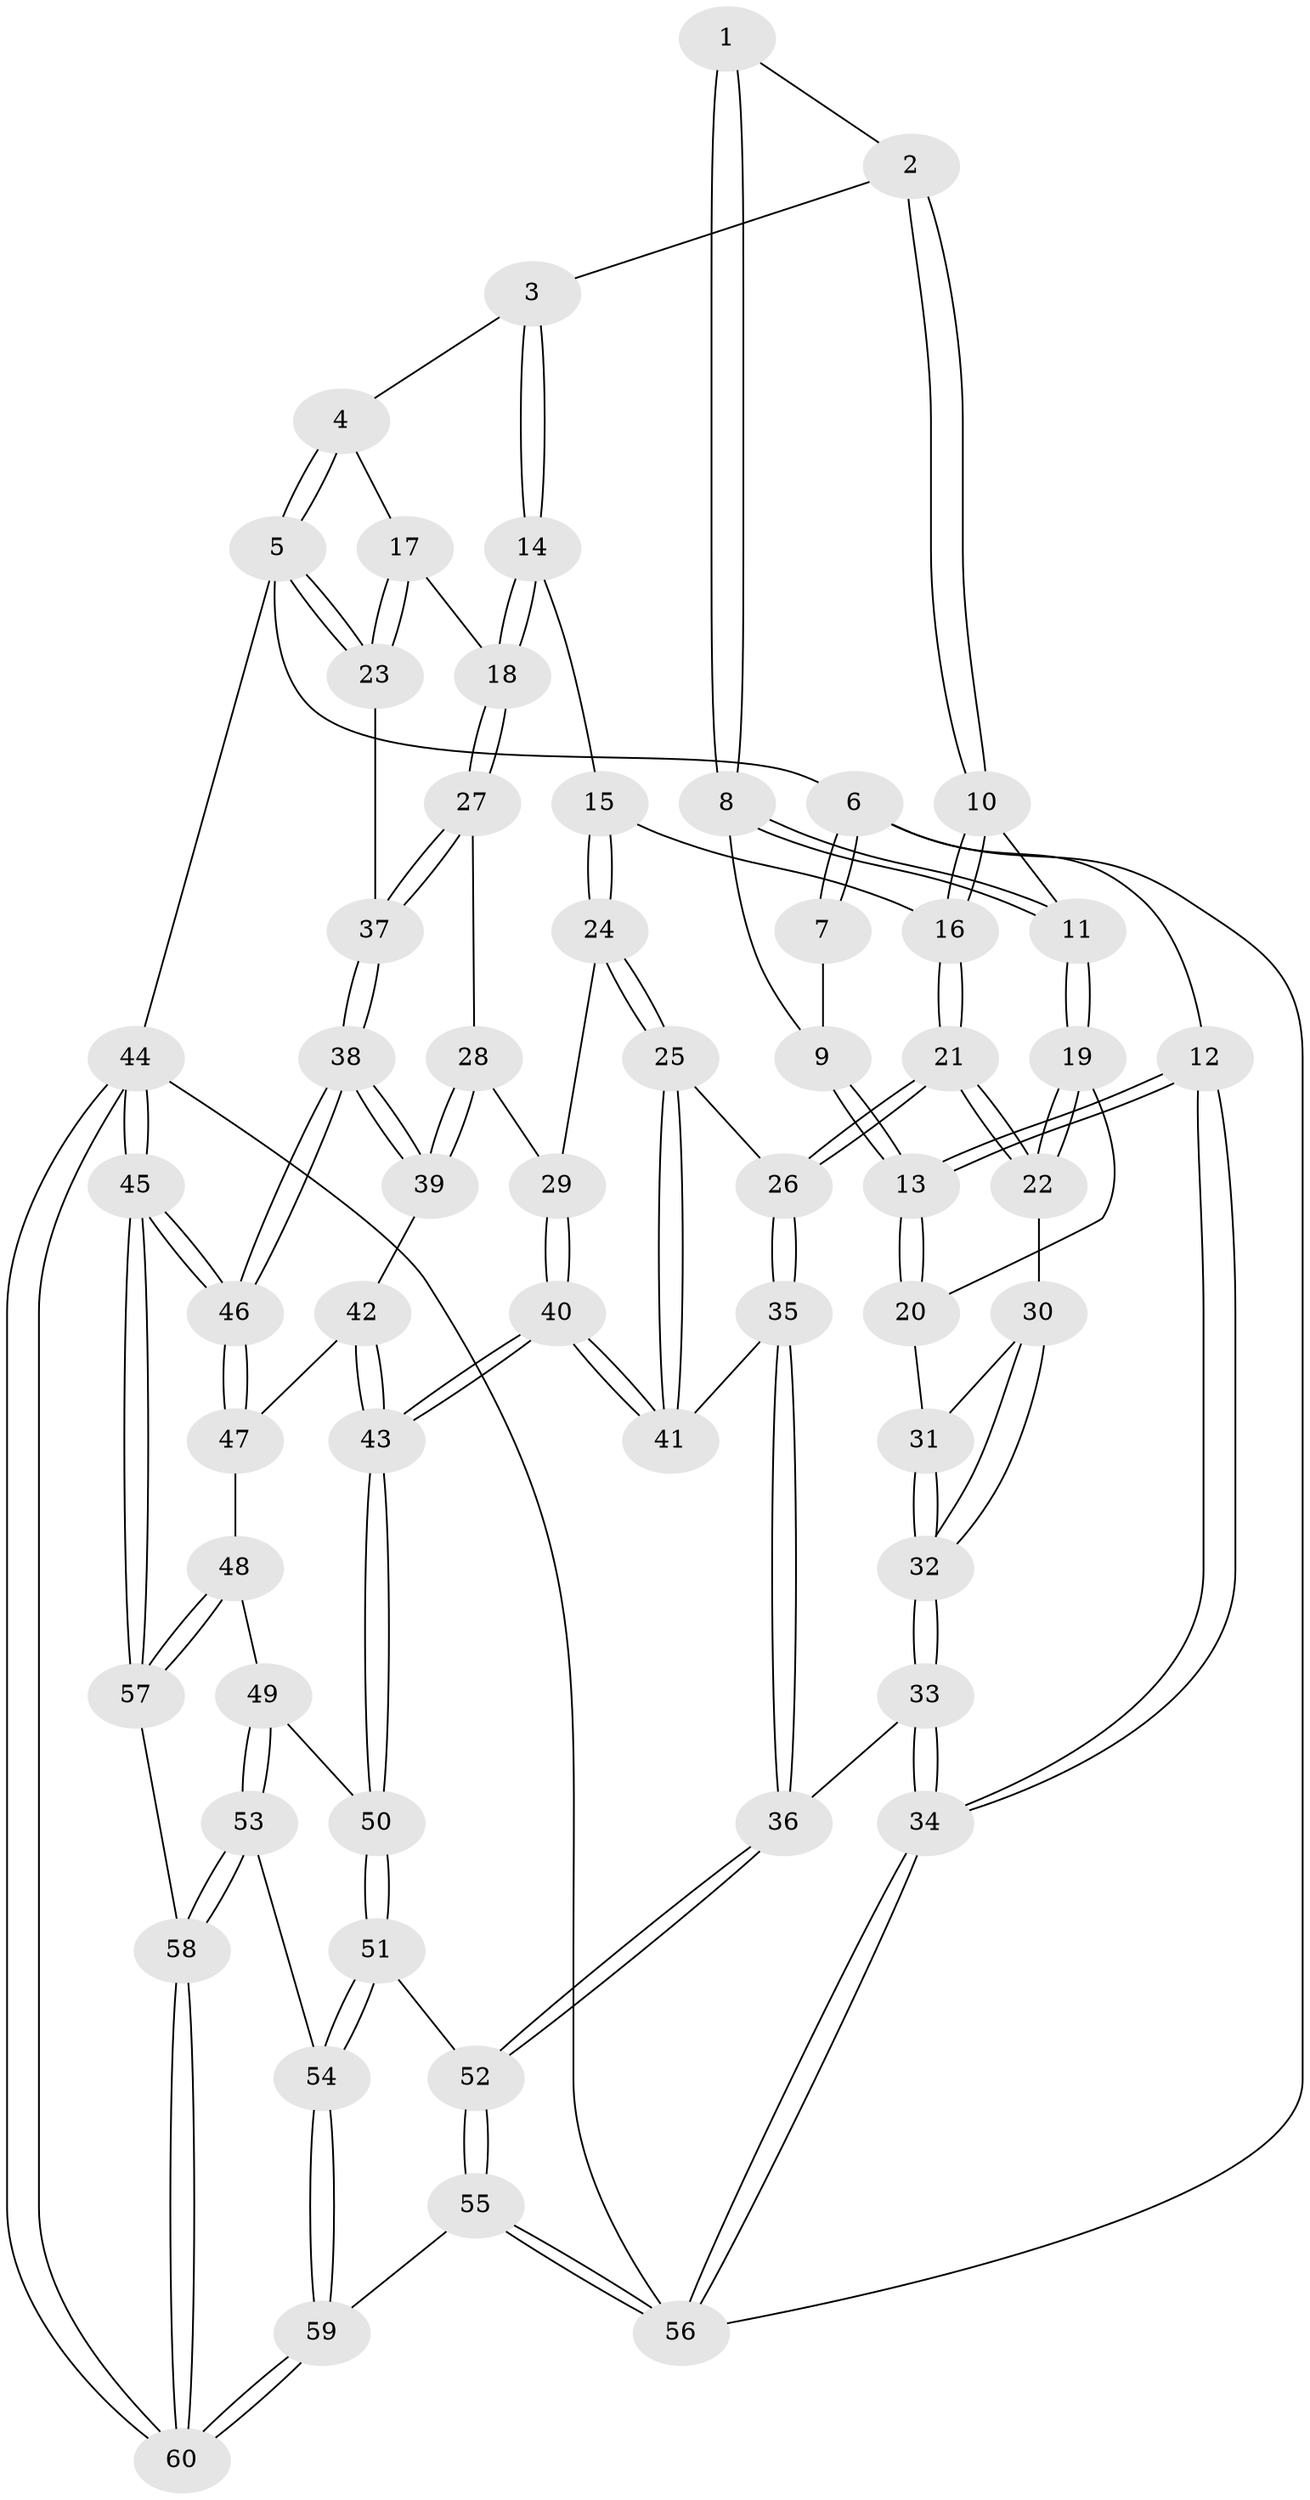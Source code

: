 // Generated by graph-tools (version 1.1) at 2025/17/03/09/25 04:17:06]
// undirected, 60 vertices, 147 edges
graph export_dot {
graph [start="1"]
  node [color=gray90,style=filled];
  1 [pos="+0.260085131701736+0"];
  2 [pos="+0.5072101247045229+0"];
  3 [pos="+0.6462636638039834+0"];
  4 [pos="+0.6566668221689136+0"];
  5 [pos="+1+0"];
  6 [pos="+0+0"];
  7 [pos="+0.16775065693955668+0"];
  8 [pos="+0.2547111475019866+0.08566075450303813"];
  9 [pos="+0.11340211697932474+0.06922797749147944"];
  10 [pos="+0.38309347452665915+0.09950466200297907"];
  11 [pos="+0.25702484459523167+0.09574291917285352"];
  12 [pos="+0+0.1494260072885258"];
  13 [pos="+0+0.16579220098317646"];
  14 [pos="+0.5136877168795665+0.17136249704630735"];
  15 [pos="+0.5125510003796211+0.17219338451922397"];
  16 [pos="+0.4575221056983925+0.1692829528701039"];
  17 [pos="+0.7684502591160907+0.09295739700420007"];
  18 [pos="+0.7583045408812664+0.27992509066412297"];
  19 [pos="+0.2513451469403125+0.12123852943147406"];
  20 [pos="+0.05727461544374364+0.1863518300114436"];
  21 [pos="+0.31192855616587883+0.24800838235674486"];
  22 [pos="+0.28539455667985963+0.23414003124738034"];
  23 [pos="+1+0.1397554123632718"];
  24 [pos="+0.4895730204045689+0.3710387146304884"];
  25 [pos="+0.46804464144317454+0.38847616619774683"];
  26 [pos="+0.3933656673548596+0.40526216659438086"];
  27 [pos="+0.7626260733293272+0.2914344702997025"];
  28 [pos="+0.759399321814117+0.3096989925054598"];
  29 [pos="+0.68607565010919+0.3684684929764854"];
  30 [pos="+0.2218419438901191+0.2723374660172809"];
  31 [pos="+0.10539333583430524+0.2378505992284785"];
  32 [pos="+0.11474738790016205+0.5613067333290135"];
  33 [pos="+0.10536473706530464+0.6065886402847618"];
  34 [pos="+0+0.6504404545617726"];
  35 [pos="+0.24959848566669432+0.5833047111766654"];
  36 [pos="+0.19183906024923503+0.6156437440408751"];
  37 [pos="+1+0.17013382665296586"];
  38 [pos="+1+0.448426885249761"];
  39 [pos="+0.9044516619250205+0.49268215358174605"];
  40 [pos="+0.6370601886995496+0.6412536698141921"];
  41 [pos="+0.6177352830139045+0.6311194203356705"];
  42 [pos="+0.8945225341926725+0.5097311911893613"];
  43 [pos="+0.6426493923345868+0.649064069973769"];
  44 [pos="+1+1"];
  45 [pos="+1+1"];
  46 [pos="+1+0.6565370354942559"];
  47 [pos="+0.9148151213260008+0.6925982859993187"];
  48 [pos="+0.8567444561894497+0.7834614836234504"];
  49 [pos="+0.6952261112598641+0.7305832501331184"];
  50 [pos="+0.6498864839634843+0.6962212586543844"];
  51 [pos="+0.5374255763705132+0.8094616212842206"];
  52 [pos="+0.34997699364844004+0.823894097847248"];
  53 [pos="+0.7034795045651614+0.9429729519158043"];
  54 [pos="+0.5695023334234636+0.9419333901975653"];
  55 [pos="+0.303391543162782+1"];
  56 [pos="+0+1"];
  57 [pos="+0.8897461357312951+0.8400925493503372"];
  58 [pos="+0.7660003370827464+1"];
  59 [pos="+0.48290383038738005+1"];
  60 [pos="+0.7819689276678351+1"];
  1 -- 2;
  1 -- 8;
  1 -- 8;
  2 -- 3;
  2 -- 10;
  2 -- 10;
  3 -- 4;
  3 -- 14;
  3 -- 14;
  4 -- 5;
  4 -- 5;
  4 -- 17;
  5 -- 6;
  5 -- 23;
  5 -- 23;
  5 -- 44;
  6 -- 7;
  6 -- 7;
  6 -- 12;
  6 -- 56;
  7 -- 9;
  8 -- 9;
  8 -- 11;
  8 -- 11;
  9 -- 13;
  9 -- 13;
  10 -- 11;
  10 -- 16;
  10 -- 16;
  11 -- 19;
  11 -- 19;
  12 -- 13;
  12 -- 13;
  12 -- 34;
  12 -- 34;
  13 -- 20;
  13 -- 20;
  14 -- 15;
  14 -- 18;
  14 -- 18;
  15 -- 16;
  15 -- 24;
  15 -- 24;
  16 -- 21;
  16 -- 21;
  17 -- 18;
  17 -- 23;
  17 -- 23;
  18 -- 27;
  18 -- 27;
  19 -- 20;
  19 -- 22;
  19 -- 22;
  20 -- 31;
  21 -- 22;
  21 -- 22;
  21 -- 26;
  21 -- 26;
  22 -- 30;
  23 -- 37;
  24 -- 25;
  24 -- 25;
  24 -- 29;
  25 -- 26;
  25 -- 41;
  25 -- 41;
  26 -- 35;
  26 -- 35;
  27 -- 28;
  27 -- 37;
  27 -- 37;
  28 -- 29;
  28 -- 39;
  28 -- 39;
  29 -- 40;
  29 -- 40;
  30 -- 31;
  30 -- 32;
  30 -- 32;
  31 -- 32;
  31 -- 32;
  32 -- 33;
  32 -- 33;
  33 -- 34;
  33 -- 34;
  33 -- 36;
  34 -- 56;
  34 -- 56;
  35 -- 36;
  35 -- 36;
  35 -- 41;
  36 -- 52;
  36 -- 52;
  37 -- 38;
  37 -- 38;
  38 -- 39;
  38 -- 39;
  38 -- 46;
  38 -- 46;
  39 -- 42;
  40 -- 41;
  40 -- 41;
  40 -- 43;
  40 -- 43;
  42 -- 43;
  42 -- 43;
  42 -- 47;
  43 -- 50;
  43 -- 50;
  44 -- 45;
  44 -- 45;
  44 -- 60;
  44 -- 60;
  44 -- 56;
  45 -- 46;
  45 -- 46;
  45 -- 57;
  45 -- 57;
  46 -- 47;
  46 -- 47;
  47 -- 48;
  48 -- 49;
  48 -- 57;
  48 -- 57;
  49 -- 50;
  49 -- 53;
  49 -- 53;
  50 -- 51;
  50 -- 51;
  51 -- 52;
  51 -- 54;
  51 -- 54;
  52 -- 55;
  52 -- 55;
  53 -- 54;
  53 -- 58;
  53 -- 58;
  54 -- 59;
  54 -- 59;
  55 -- 56;
  55 -- 56;
  55 -- 59;
  57 -- 58;
  58 -- 60;
  58 -- 60;
  59 -- 60;
  59 -- 60;
}
